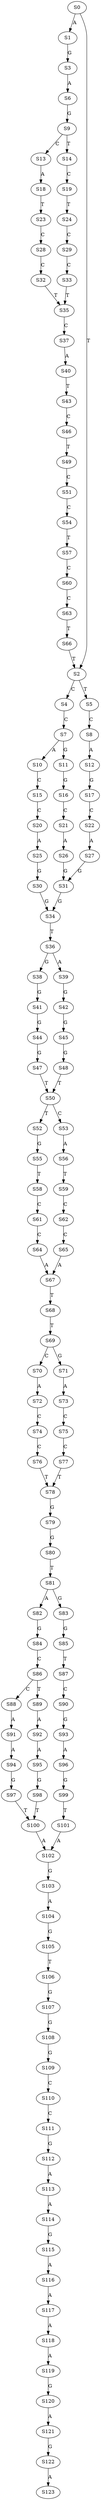 strict digraph  {
	S0 -> S1 [ label = A ];
	S0 -> S2 [ label = T ];
	S1 -> S3 [ label = G ];
	S2 -> S4 [ label = C ];
	S2 -> S5 [ label = T ];
	S3 -> S6 [ label = A ];
	S4 -> S7 [ label = C ];
	S5 -> S8 [ label = C ];
	S6 -> S9 [ label = G ];
	S7 -> S10 [ label = A ];
	S7 -> S11 [ label = G ];
	S8 -> S12 [ label = A ];
	S9 -> S13 [ label = C ];
	S9 -> S14 [ label = T ];
	S10 -> S15 [ label = C ];
	S11 -> S16 [ label = G ];
	S12 -> S17 [ label = G ];
	S13 -> S18 [ label = A ];
	S14 -> S19 [ label = C ];
	S15 -> S20 [ label = C ];
	S16 -> S21 [ label = C ];
	S17 -> S22 [ label = C ];
	S18 -> S23 [ label = T ];
	S19 -> S24 [ label = T ];
	S20 -> S25 [ label = A ];
	S21 -> S26 [ label = A ];
	S22 -> S27 [ label = A ];
	S23 -> S28 [ label = C ];
	S24 -> S29 [ label = C ];
	S25 -> S30 [ label = G ];
	S26 -> S31 [ label = G ];
	S27 -> S31 [ label = G ];
	S28 -> S32 [ label = C ];
	S29 -> S33 [ label = C ];
	S30 -> S34 [ label = G ];
	S31 -> S34 [ label = G ];
	S32 -> S35 [ label = T ];
	S33 -> S35 [ label = T ];
	S34 -> S36 [ label = T ];
	S35 -> S37 [ label = C ];
	S36 -> S38 [ label = G ];
	S36 -> S39 [ label = A ];
	S37 -> S40 [ label = A ];
	S38 -> S41 [ label = G ];
	S39 -> S42 [ label = G ];
	S40 -> S43 [ label = T ];
	S41 -> S44 [ label = G ];
	S42 -> S45 [ label = G ];
	S43 -> S46 [ label = C ];
	S44 -> S47 [ label = G ];
	S45 -> S48 [ label = G ];
	S46 -> S49 [ label = T ];
	S47 -> S50 [ label = T ];
	S48 -> S50 [ label = T ];
	S49 -> S51 [ label = C ];
	S50 -> S52 [ label = T ];
	S50 -> S53 [ label = C ];
	S51 -> S54 [ label = C ];
	S52 -> S55 [ label = G ];
	S53 -> S56 [ label = A ];
	S54 -> S57 [ label = T ];
	S55 -> S58 [ label = T ];
	S56 -> S59 [ label = T ];
	S57 -> S60 [ label = C ];
	S58 -> S61 [ label = C ];
	S59 -> S62 [ label = C ];
	S60 -> S63 [ label = C ];
	S61 -> S64 [ label = C ];
	S62 -> S65 [ label = C ];
	S63 -> S66 [ label = T ];
	S64 -> S67 [ label = A ];
	S65 -> S67 [ label = A ];
	S66 -> S2 [ label = T ];
	S67 -> S68 [ label = T ];
	S68 -> S69 [ label = T ];
	S69 -> S70 [ label = C ];
	S69 -> S71 [ label = G ];
	S70 -> S72 [ label = A ];
	S71 -> S73 [ label = A ];
	S72 -> S74 [ label = C ];
	S73 -> S75 [ label = C ];
	S74 -> S76 [ label = C ];
	S75 -> S77 [ label = C ];
	S76 -> S78 [ label = T ];
	S77 -> S78 [ label = T ];
	S78 -> S79 [ label = G ];
	S79 -> S80 [ label = G ];
	S80 -> S81 [ label = T ];
	S81 -> S82 [ label = A ];
	S81 -> S83 [ label = G ];
	S82 -> S84 [ label = G ];
	S83 -> S85 [ label = G ];
	S84 -> S86 [ label = C ];
	S85 -> S87 [ label = T ];
	S86 -> S88 [ label = C ];
	S86 -> S89 [ label = T ];
	S87 -> S90 [ label = C ];
	S88 -> S91 [ label = A ];
	S89 -> S92 [ label = A ];
	S90 -> S93 [ label = G ];
	S91 -> S94 [ label = A ];
	S92 -> S95 [ label = A ];
	S93 -> S96 [ label = A ];
	S94 -> S97 [ label = G ];
	S95 -> S98 [ label = G ];
	S96 -> S99 [ label = G ];
	S97 -> S100 [ label = T ];
	S98 -> S100 [ label = T ];
	S99 -> S101 [ label = T ];
	S100 -> S102 [ label = A ];
	S101 -> S102 [ label = A ];
	S102 -> S103 [ label = G ];
	S103 -> S104 [ label = A ];
	S104 -> S105 [ label = G ];
	S105 -> S106 [ label = T ];
	S106 -> S107 [ label = G ];
	S107 -> S108 [ label = G ];
	S108 -> S109 [ label = G ];
	S109 -> S110 [ label = C ];
	S110 -> S111 [ label = C ];
	S111 -> S112 [ label = G ];
	S112 -> S113 [ label = A ];
	S113 -> S114 [ label = A ];
	S114 -> S115 [ label = G ];
	S115 -> S116 [ label = A ];
	S116 -> S117 [ label = A ];
	S117 -> S118 [ label = A ];
	S118 -> S119 [ label = A ];
	S119 -> S120 [ label = G ];
	S120 -> S121 [ label = A ];
	S121 -> S122 [ label = G ];
	S122 -> S123 [ label = A ];
}

